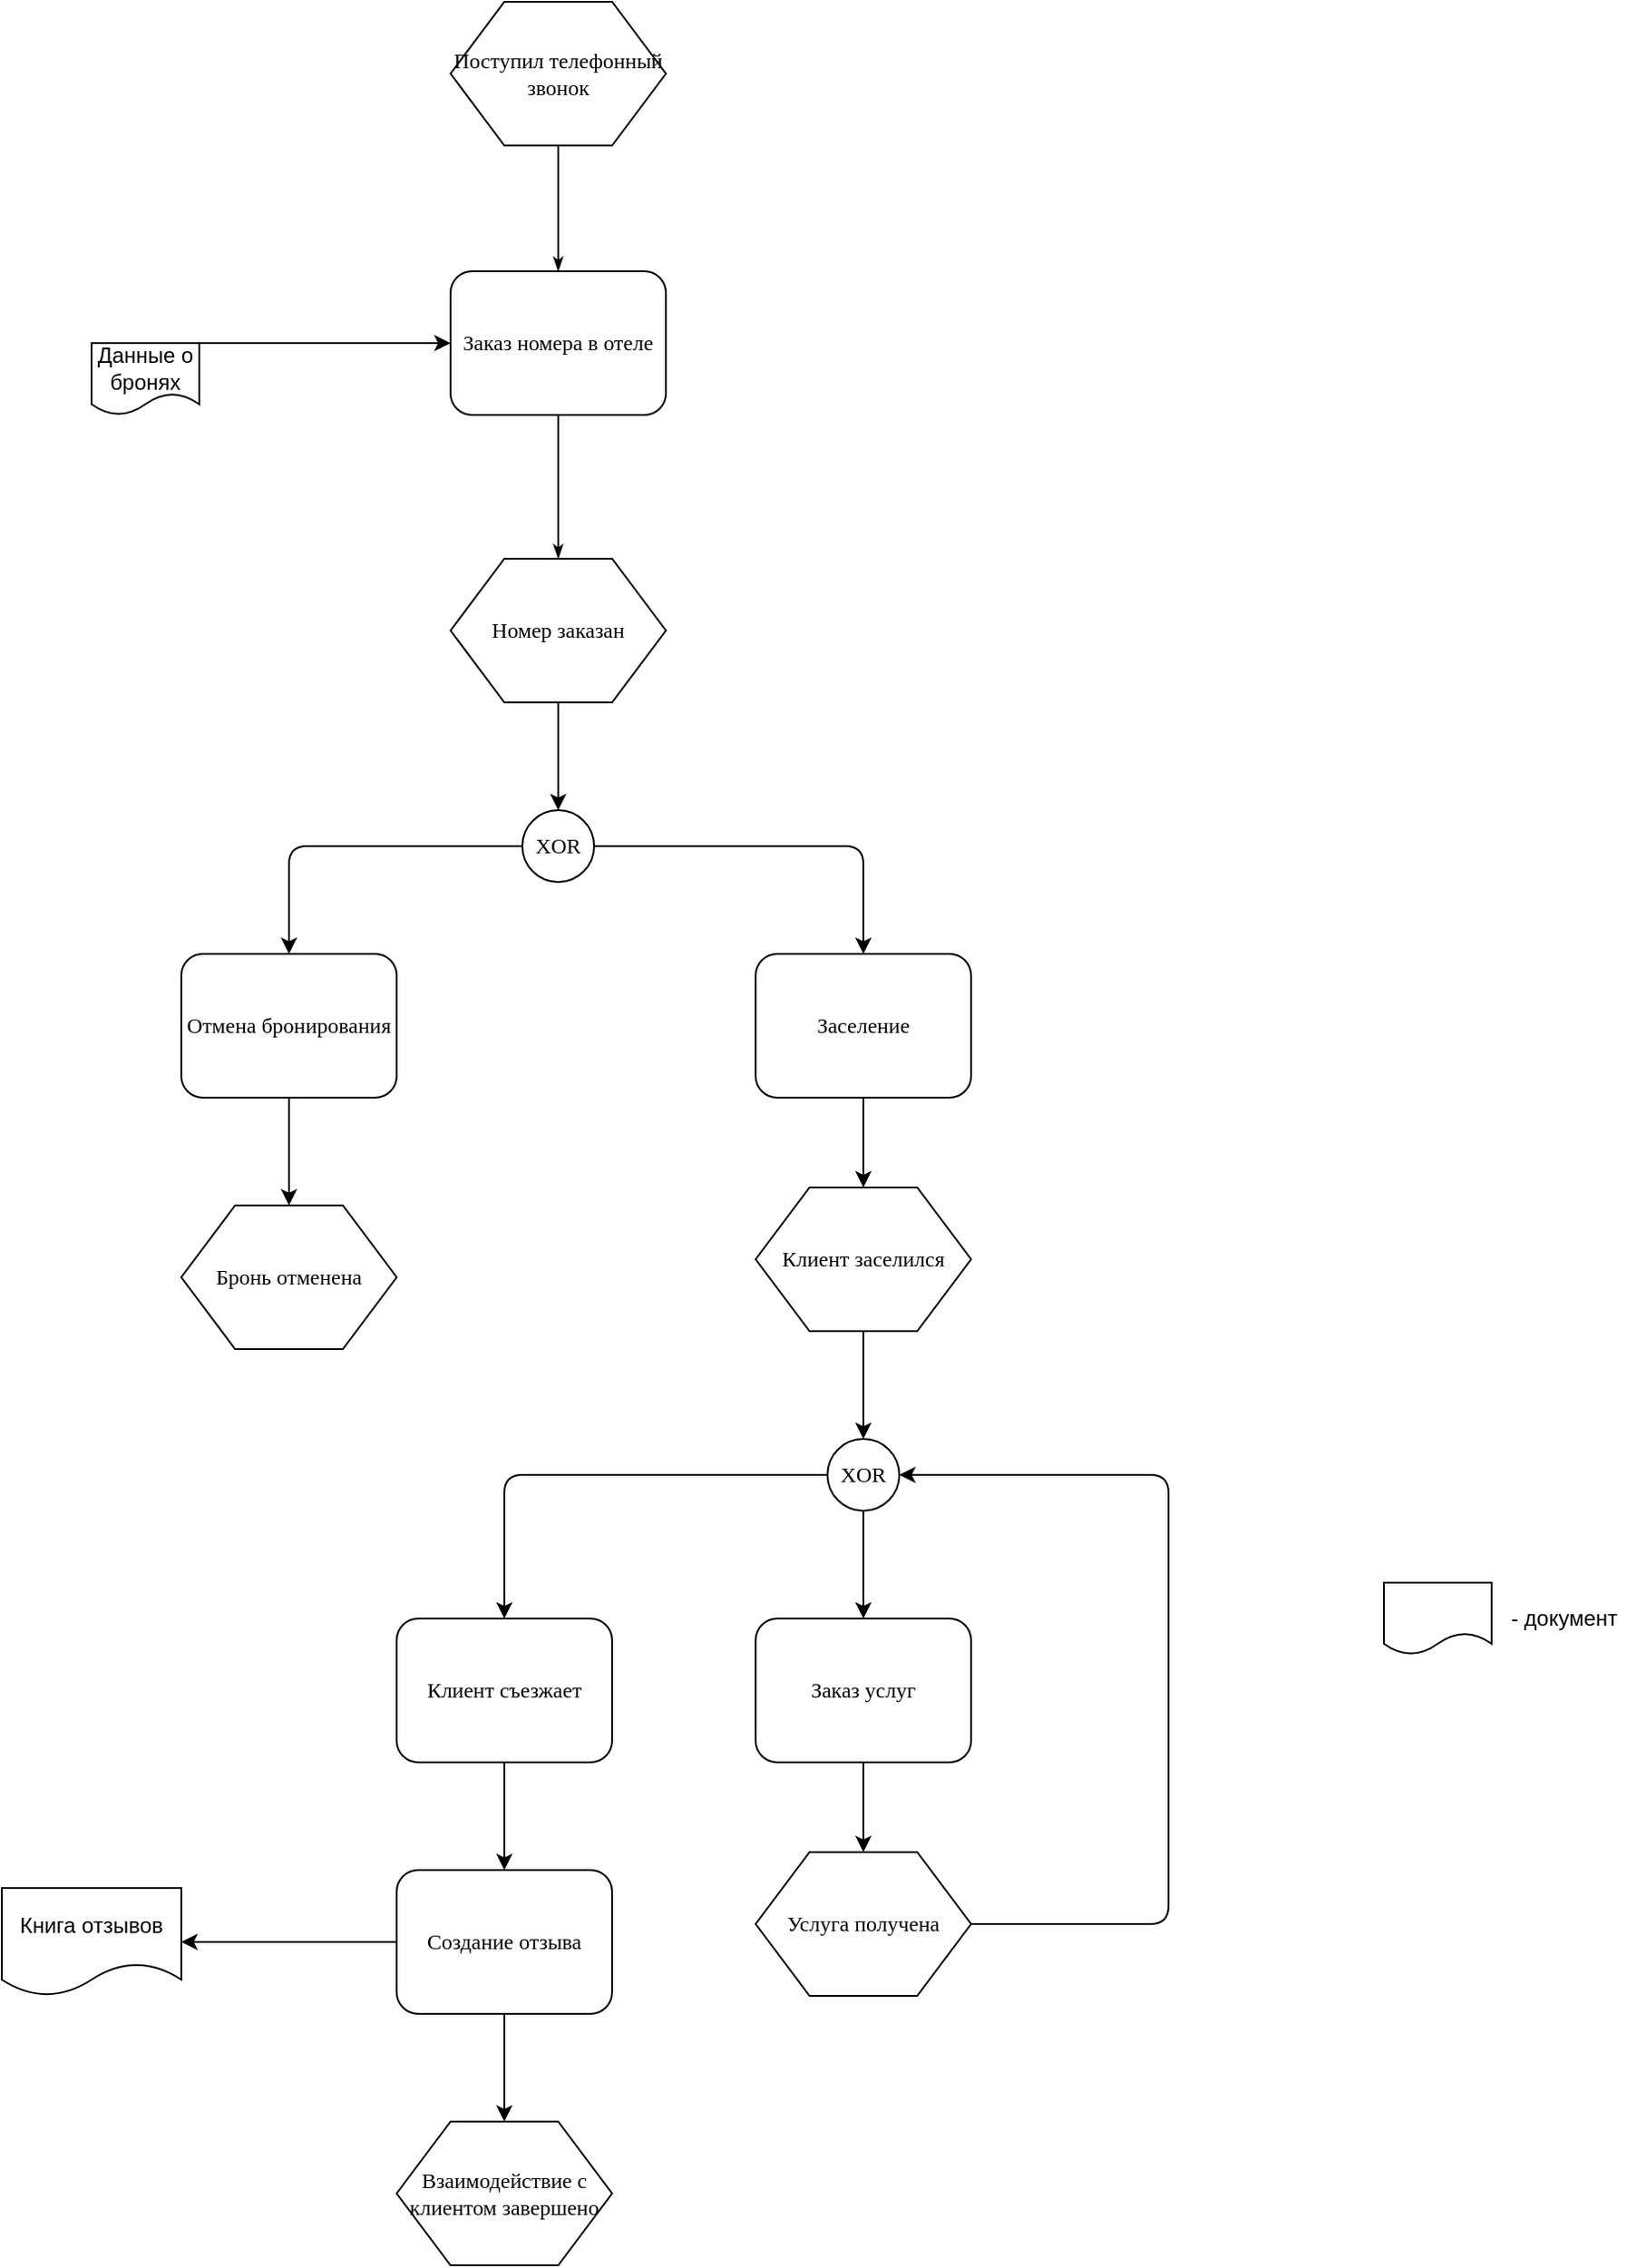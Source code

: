 <mxfile version="15.1.3" type="device"><diagram name="Page-1" id="8ce9d11a-91a2-4d17-14d8-a56ed91bf033"><mxGraphModel dx="2677" dy="1898" grid="1" gridSize="10" guides="1" tooltips="1" connect="1" arrows="1" fold="1" page="1" pageScale="1" pageWidth="1100" pageHeight="850" background="none" math="0" shadow="0"><root><mxCell id="0"/><mxCell id="1" parent="0"/><mxCell id="17ea667e15c223fc-28" style="edgeStyle=orthogonalEdgeStyle;rounded=1;html=1;labelBackgroundColor=none;startArrow=none;startFill=0;startSize=5;endArrow=classicThin;endFill=1;endSize=5;jettySize=auto;orthogonalLoop=1;strokeWidth=1;fontFamily=Verdana;fontSize=8" parent="1" source="17ea667e15c223fc-1" target="17ea667e15c223fc-2" edge="1"><mxGeometry relative="1" as="geometry"/></mxCell><mxCell id="17ea667e15c223fc-1" value="Поступил телефонный звонок" style="shape=hexagon;perimeter=hexagonPerimeter;whiteSpace=wrap;html=1;rounded=0;shadow=0;labelBackgroundColor=none;strokeWidth=1;fontFamily=Verdana;fontSize=12;align=center;" parent="1" vertex="1"><mxGeometry x="180" y="-270" width="120" height="80" as="geometry"/></mxCell><mxCell id="17ea667e15c223fc-29" style="edgeStyle=orthogonalEdgeStyle;rounded=1;html=1;labelBackgroundColor=none;startArrow=none;startFill=0;startSize=5;endArrow=classicThin;endFill=1;endSize=5;jettySize=auto;orthogonalLoop=1;strokeWidth=1;fontFamily=Verdana;fontSize=8;entryX=0.5;entryY=0;entryDx=0;entryDy=0;entryPerimeter=0;" parent="1" source="17ea667e15c223fc-2" target="NiyNhAUs_wWPMwTt_nl3-2" edge="1"><mxGeometry relative="1" as="geometry"><mxPoint x="240" y="20" as="targetPoint"/></mxGeometry></mxCell><mxCell id="17ea667e15c223fc-2" value="Заказ номера в отеле" style="rounded=1;whiteSpace=wrap;html=1;shadow=0;labelBackgroundColor=none;strokeWidth=1;fontFamily=Verdana;fontSize=12;align=center;" parent="1" vertex="1"><mxGeometry x="180" y="-120" width="120" height="80" as="geometry"/></mxCell><mxCell id="17ea667e15c223fc-3" value="XOR" style="ellipse;whiteSpace=wrap;html=1;rounded=1;shadow=0;labelBackgroundColor=none;strokeWidth=1;fontFamily=Verdana;fontSize=12;align=center;" parent="1" vertex="1"><mxGeometry x="220" y="180" width="40" height="40" as="geometry"/></mxCell><mxCell id="ETcaDCjIIFQAcgPBNOMR-4" value="Данные о бронях" style="shape=document;whiteSpace=wrap;html=1;boundedLbl=1;" parent="1" vertex="1"><mxGeometry x="-20" y="-80" width="60" height="40" as="geometry"/></mxCell><mxCell id="ETcaDCjIIFQAcgPBNOMR-6" value="" style="shape=document;whiteSpace=wrap;html=1;boundedLbl=1;" parent="1" vertex="1"><mxGeometry x="700" y="610" width="60" height="40" as="geometry"/></mxCell><mxCell id="ETcaDCjIIFQAcgPBNOMR-7" value="- документ" style="text;html=1;align=center;verticalAlign=middle;resizable=0;points=[];autosize=1;strokeColor=none;fillColor=none;" parent="1" vertex="1"><mxGeometry x="760" y="620" width="80" height="20" as="geometry"/></mxCell><mxCell id="ETcaDCjIIFQAcgPBNOMR-13" value="" style="endArrow=classic;html=1;entryX=0;entryY=0.5;entryDx=0;entryDy=0;exitX=0.5;exitY=0;exitDx=0;exitDy=0;" parent="1" source="ETcaDCjIIFQAcgPBNOMR-4" target="17ea667e15c223fc-2" edge="1"><mxGeometry width="50" height="50" relative="1" as="geometry"><mxPoint x="240" y="140" as="sourcePoint"/><mxPoint x="290" y="90" as="targetPoint"/></mxGeometry></mxCell><mxCell id="NiyNhAUs_wWPMwTt_nl3-2" value="Номер заказан" style="shape=hexagon;perimeter=hexagonPerimeter;whiteSpace=wrap;html=1;rounded=0;shadow=0;labelBackgroundColor=none;strokeWidth=1;fontFamily=Verdana;fontSize=12;align=center;" vertex="1" parent="1"><mxGeometry x="180" y="40" width="120" height="80" as="geometry"/></mxCell><mxCell id="NiyNhAUs_wWPMwTt_nl3-4" value="" style="endArrow=classic;html=1;exitX=0.5;exitY=1;exitDx=0;exitDy=0;entryX=0.5;entryY=0;entryDx=0;entryDy=0;" edge="1" parent="1" source="NiyNhAUs_wWPMwTt_nl3-2" target="17ea667e15c223fc-3"><mxGeometry width="50" height="50" relative="1" as="geometry"><mxPoint x="220" y="250" as="sourcePoint"/><mxPoint x="270" y="200" as="targetPoint"/></mxGeometry></mxCell><mxCell id="NiyNhAUs_wWPMwTt_nl3-5" value="" style="endArrow=classic;html=1;exitX=1;exitY=0.5;exitDx=0;exitDy=0;" edge="1" parent="1" source="17ea667e15c223fc-3"><mxGeometry width="50" height="50" relative="1" as="geometry"><mxPoint x="220" y="250" as="sourcePoint"/><mxPoint x="410" y="260" as="targetPoint"/><Array as="points"><mxPoint x="410" y="200"/></Array></mxGeometry></mxCell><mxCell id="NiyNhAUs_wWPMwTt_nl3-6" value="Заселение" style="rounded=1;whiteSpace=wrap;html=1;shadow=0;labelBackgroundColor=none;strokeWidth=1;fontFamily=Verdana;fontSize=12;align=center;" vertex="1" parent="1"><mxGeometry x="350" y="260" width="120" height="80" as="geometry"/></mxCell><mxCell id="NiyNhAUs_wWPMwTt_nl3-7" value="Отмена бронирования" style="rounded=1;whiteSpace=wrap;html=1;shadow=0;labelBackgroundColor=none;strokeWidth=1;fontFamily=Verdana;fontSize=12;align=center;" vertex="1" parent="1"><mxGeometry x="30" y="260" width="120" height="80" as="geometry"/></mxCell><mxCell id="NiyNhAUs_wWPMwTt_nl3-8" value="" style="endArrow=classic;html=1;exitX=0;exitY=0.5;exitDx=0;exitDy=0;entryX=0.5;entryY=0;entryDx=0;entryDy=0;" edge="1" parent="1" source="17ea667e15c223fc-3" target="NiyNhAUs_wWPMwTt_nl3-7"><mxGeometry width="50" height="50" relative="1" as="geometry"><mxPoint x="130" y="100" as="sourcePoint"/><mxPoint x="180" y="50" as="targetPoint"/><Array as="points"><mxPoint x="90" y="200"/></Array></mxGeometry></mxCell><mxCell id="NiyNhAUs_wWPMwTt_nl3-9" value="Бронь отменена" style="shape=hexagon;perimeter=hexagonPerimeter;whiteSpace=wrap;html=1;rounded=0;shadow=0;labelBackgroundColor=none;strokeWidth=1;fontFamily=Verdana;fontSize=12;align=center;" vertex="1" parent="1"><mxGeometry x="30" y="400" width="120" height="80" as="geometry"/></mxCell><mxCell id="NiyNhAUs_wWPMwTt_nl3-10" value="" style="endArrow=classic;html=1;exitX=0.5;exitY=1;exitDx=0;exitDy=0;" edge="1" parent="1" source="NiyNhAUs_wWPMwTt_nl3-7" target="NiyNhAUs_wWPMwTt_nl3-9"><mxGeometry width="50" height="50" relative="1" as="geometry"><mxPoint x="130" y="280" as="sourcePoint"/><mxPoint x="180" y="230" as="targetPoint"/></mxGeometry></mxCell><mxCell id="NiyNhAUs_wWPMwTt_nl3-11" value="Клиент заселился" style="shape=hexagon;perimeter=hexagonPerimeter;whiteSpace=wrap;html=1;rounded=0;shadow=0;labelBackgroundColor=none;strokeWidth=1;fontFamily=Verdana;fontSize=12;align=center;" vertex="1" parent="1"><mxGeometry x="350" y="390" width="120" height="80" as="geometry"/></mxCell><mxCell id="NiyNhAUs_wWPMwTt_nl3-12" value="" style="endArrow=classic;html=1;" edge="1" parent="1" target="NiyNhAUs_wWPMwTt_nl3-11"><mxGeometry width="50" height="50" relative="1" as="geometry"><mxPoint x="410" y="340" as="sourcePoint"/><mxPoint x="180" y="230" as="targetPoint"/></mxGeometry></mxCell><mxCell id="NiyNhAUs_wWPMwTt_nl3-13" value="XOR" style="ellipse;whiteSpace=wrap;html=1;rounded=1;shadow=0;labelBackgroundColor=none;strokeWidth=1;fontFamily=Verdana;fontSize=12;align=center;" vertex="1" parent="1"><mxGeometry x="390" y="530" width="40" height="40" as="geometry"/></mxCell><mxCell id="NiyNhAUs_wWPMwTt_nl3-14" value="Заказ услуг" style="rounded=1;whiteSpace=wrap;html=1;shadow=0;labelBackgroundColor=none;strokeWidth=1;fontFamily=Verdana;fontSize=12;align=center;" vertex="1" parent="1"><mxGeometry x="350" y="630" width="120" height="80" as="geometry"/></mxCell><mxCell id="NiyNhAUs_wWPMwTt_nl3-15" value="Услуга получена" style="shape=hexagon;perimeter=hexagonPerimeter;whiteSpace=wrap;html=1;rounded=0;shadow=0;labelBackgroundColor=none;strokeWidth=1;fontFamily=Verdana;fontSize=12;align=center;" vertex="1" parent="1"><mxGeometry x="350" y="760" width="120" height="80" as="geometry"/></mxCell><mxCell id="NiyNhAUs_wWPMwTt_nl3-16" value="Клиент съезжает" style="rounded=1;whiteSpace=wrap;html=1;shadow=0;labelBackgroundColor=none;strokeWidth=1;fontFamily=Verdana;fontSize=12;align=center;" vertex="1" parent="1"><mxGeometry x="150" y="630" width="120" height="80" as="geometry"/></mxCell><mxCell id="NiyNhAUs_wWPMwTt_nl3-17" value="Создание отзыва" style="rounded=1;whiteSpace=wrap;html=1;shadow=0;labelBackgroundColor=none;strokeWidth=1;fontFamily=Verdana;fontSize=12;align=center;" vertex="1" parent="1"><mxGeometry x="150" y="770" width="120" height="80" as="geometry"/></mxCell><mxCell id="NiyNhAUs_wWPMwTt_nl3-18" value="Взаимодействие с клиентом завершено" style="shape=hexagon;perimeter=hexagonPerimeter;whiteSpace=wrap;html=1;rounded=0;shadow=0;labelBackgroundColor=none;strokeWidth=1;fontFamily=Verdana;fontSize=12;align=center;" vertex="1" parent="1"><mxGeometry x="150" y="910" width="120" height="80" as="geometry"/></mxCell><mxCell id="NiyNhAUs_wWPMwTt_nl3-19" value="Книга отзывов" style="shape=document;whiteSpace=wrap;html=1;boundedLbl=1;" vertex="1" parent="1"><mxGeometry x="-70" y="780" width="100" height="60" as="geometry"/></mxCell><mxCell id="NiyNhAUs_wWPMwTt_nl3-20" value="" style="endArrow=classic;html=1;exitX=0.5;exitY=1;exitDx=0;exitDy=0;entryX=0.5;entryY=0;entryDx=0;entryDy=0;" edge="1" parent="1" source="NiyNhAUs_wWPMwTt_nl3-17" target="NiyNhAUs_wWPMwTt_nl3-18"><mxGeometry width="50" height="50" relative="1" as="geometry"><mxPoint x="65" y="980" as="sourcePoint"/><mxPoint x="270" y="880" as="targetPoint"/></mxGeometry></mxCell><mxCell id="NiyNhAUs_wWPMwTt_nl3-21" value="" style="endArrow=classic;html=1;exitX=0;exitY=0.5;exitDx=0;exitDy=0;entryX=1;entryY=0.5;entryDx=0;entryDy=0;" edge="1" parent="1" source="NiyNhAUs_wWPMwTt_nl3-17" target="NiyNhAUs_wWPMwTt_nl3-19"><mxGeometry width="50" height="50" relative="1" as="geometry"><mxPoint x="20" y="570" as="sourcePoint"/><mxPoint x="50" y="820" as="targetPoint"/></mxGeometry></mxCell><mxCell id="NiyNhAUs_wWPMwTt_nl3-22" value="" style="endArrow=classic;html=1;exitX=0.5;exitY=1;exitDx=0;exitDy=0;entryX=0.5;entryY=0;entryDx=0;entryDy=0;" edge="1" parent="1" source="NiyNhAUs_wWPMwTt_nl3-16" target="NiyNhAUs_wWPMwTt_nl3-17"><mxGeometry width="50" height="50" relative="1" as="geometry"><mxPoint x="20" y="570" as="sourcePoint"/><mxPoint x="70" y="520" as="targetPoint"/></mxGeometry></mxCell><mxCell id="NiyNhAUs_wWPMwTt_nl3-23" value="" style="endArrow=classic;html=1;entryX=0.5;entryY=0;entryDx=0;entryDy=0;" edge="1" parent="1" target="NiyNhAUs_wWPMwTt_nl3-15"><mxGeometry width="50" height="50" relative="1" as="geometry"><mxPoint x="410" y="710" as="sourcePoint"/><mxPoint x="180" y="520" as="targetPoint"/></mxGeometry></mxCell><mxCell id="NiyNhAUs_wWPMwTt_nl3-24" value="" style="endArrow=classic;html=1;exitX=1;exitY=0.5;exitDx=0;exitDy=0;entryX=1;entryY=0.5;entryDx=0;entryDy=0;" edge="1" parent="1" source="NiyNhAUs_wWPMwTt_nl3-15" target="NiyNhAUs_wWPMwTt_nl3-13"><mxGeometry width="50" height="50" relative="1" as="geometry"><mxPoint x="130" y="570" as="sourcePoint"/><mxPoint x="540" y="570" as="targetPoint"/><Array as="points"><mxPoint x="580" y="800"/><mxPoint x="580" y="550"/></Array></mxGeometry></mxCell><mxCell id="NiyNhAUs_wWPMwTt_nl3-25" value="" style="endArrow=classic;html=1;exitX=0.5;exitY=1;exitDx=0;exitDy=0;entryX=0.5;entryY=0;entryDx=0;entryDy=0;" edge="1" parent="1" source="NiyNhAUs_wWPMwTt_nl3-11" target="NiyNhAUs_wWPMwTt_nl3-13"><mxGeometry width="50" height="50" relative="1" as="geometry"><mxPoint x="400" y="360" as="sourcePoint"/><mxPoint x="450" y="310" as="targetPoint"/></mxGeometry></mxCell><mxCell id="NiyNhAUs_wWPMwTt_nl3-26" value="" style="endArrow=classic;html=1;exitX=0;exitY=0.5;exitDx=0;exitDy=0;entryX=0.5;entryY=0;entryDx=0;entryDy=0;" edge="1" parent="1" source="NiyNhAUs_wWPMwTt_nl3-13" target="NiyNhAUs_wWPMwTt_nl3-16"><mxGeometry width="50" height="50" relative="1" as="geometry"><mxPoint x="210" y="620" as="sourcePoint"/><mxPoint x="60" y="530" as="targetPoint"/><Array as="points"><mxPoint x="210" y="550"/></Array></mxGeometry></mxCell><mxCell id="NiyNhAUs_wWPMwTt_nl3-27" value="" style="endArrow=classic;html=1;exitX=0.5;exitY=1;exitDx=0;exitDy=0;entryX=0.5;entryY=0;entryDx=0;entryDy=0;" edge="1" parent="1" source="NiyNhAUs_wWPMwTt_nl3-13" target="NiyNhAUs_wWPMwTt_nl3-14"><mxGeometry width="50" height="50" relative="1" as="geometry"><mxPoint x="380" y="620" as="sourcePoint"/><mxPoint x="430" y="570" as="targetPoint"/></mxGeometry></mxCell></root></mxGraphModel></diagram></mxfile>